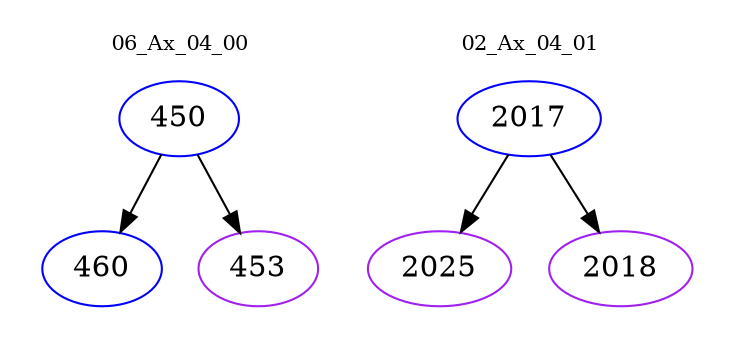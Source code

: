 digraph{
subgraph cluster_0 {
color = white
label = "06_Ax_04_00";
fontsize=10;
T0_450 [label="450", color="blue"]
T0_450 -> T0_460 [color="black"]
T0_460 [label="460", color="blue"]
T0_450 -> T0_453 [color="black"]
T0_453 [label="453", color="purple"]
}
subgraph cluster_1 {
color = white
label = "02_Ax_04_01";
fontsize=10;
T1_2017 [label="2017", color="blue"]
T1_2017 -> T1_2025 [color="black"]
T1_2025 [label="2025", color="purple"]
T1_2017 -> T1_2018 [color="black"]
T1_2018 [label="2018", color="purple"]
}
}
